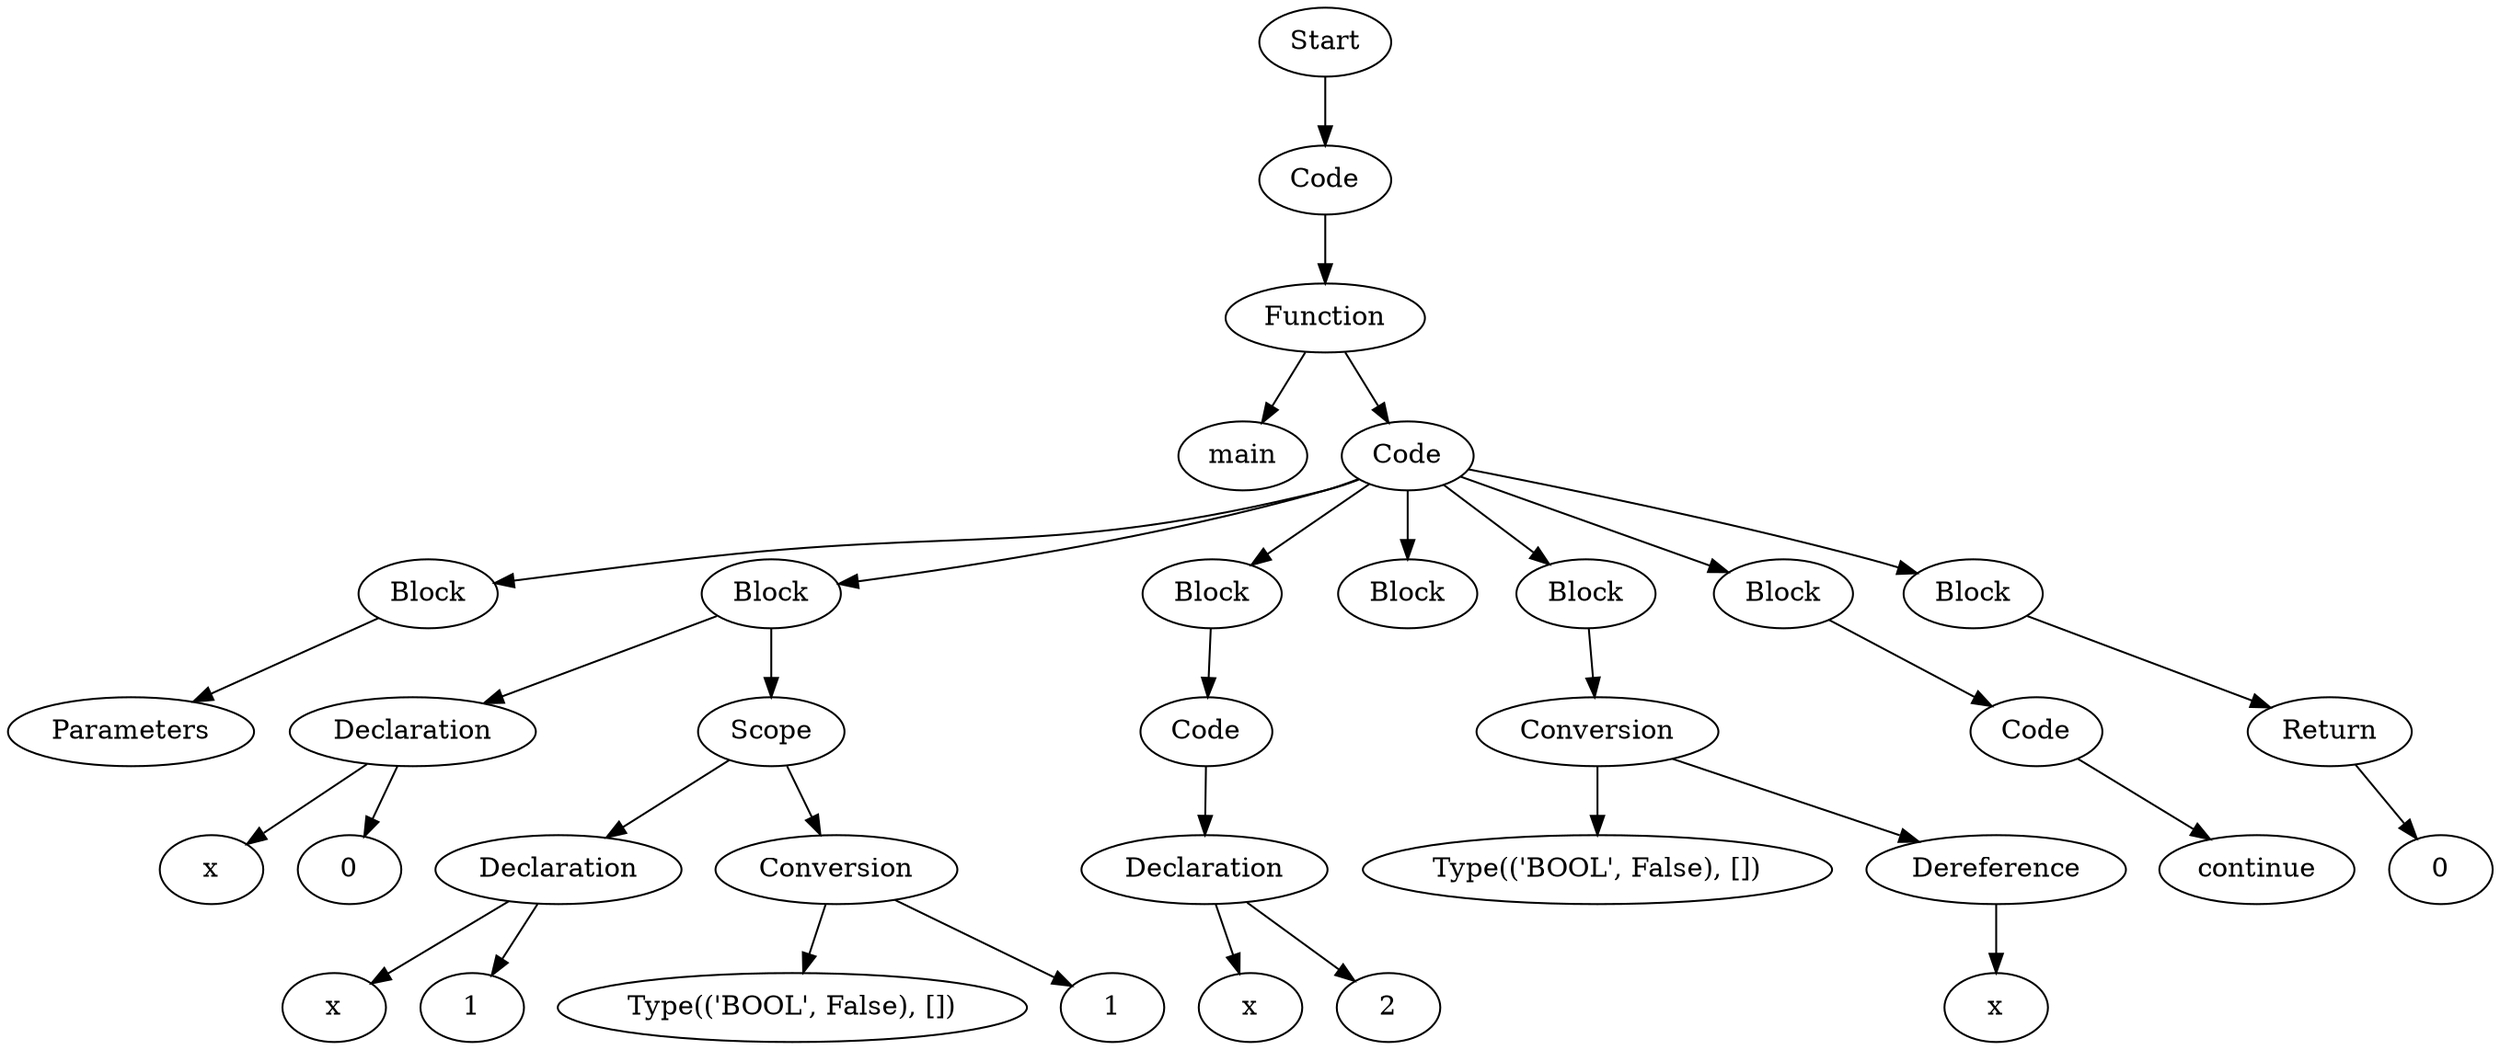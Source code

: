 digraph AST {
  "131879694768096" [label="Start"];
  "131879694768096" -> "131879694693328";
  "131879694693328" [label="Code"];
  "131879694693328" -> "131879694695056";
  "131879694695056" [label="Function"];
  "131879694695056" -> "131879693396256";
  "131879694695056" -> "131879693400480";
  "131879693396256" [label="main"];
  "131879693400480" [label="Code"];
  "131879693400480" -> "131879693387088";
  "131879693400480" -> "131879693390448";
  "131879693400480" -> "131879693394912";
  "131879693400480" -> "131879693392224";
  "131879693400480" -> "131879693387904";
  "131879693400480" -> "131879693387712";
  "131879693400480" -> "131879693388864";
  "131879693387088" [label="Block"];
  "131879693387088" -> "131879693391216";
  "131879693391216" [label="Parameters"];
  "131879693390448" [label="Block"];
  "131879693390448" -> "131879693397216";
  "131879693390448" -> "131879693400336";
  "131879693397216" [label="Declaration"];
  "131879693397216" -> "131879693397744";
  "131879693397216" -> "131879693396784";
  "131879693397744" [label="x"];
  "131879693396784" [label="0"];
  "131879693400336" [label="Scope"];
  "131879693400336" -> "131879693396400";
  "131879693400336" -> "131879693398608";
  "131879693396400" [label="Declaration"];
  "131879693396400" -> "131879693399424";
  "131879693396400" -> "131879693399616";
  "131879693399424" [label="x"];
  "131879693399616" [label="1"];
  "131879693398608" [label="Conversion"];
  "131879693398608" -> "131879693401776";
  "131879693398608" -> "131879693389920";
  "131879693401776" [label="Type(('BOOL', False), [])"];
  "131879693389920" [label="1"];
  "131879693394912" [label="Block"];
  "131879693394912" -> "131879693395968";
  "131879693395968" [label="Code"];
  "131879693395968" -> "131879693392128";
  "131879693392128" [label="Declaration"];
  "131879693392128" -> "131879693395440";
  "131879693392128" -> "131879693391744";
  "131879693395440" [label="x"];
  "131879693391744" [label="2"];
  "131879693392224" [label="Block"];
  "131879693387904" [label="Block"];
  "131879693387904" -> "131879693395776";
  "131879693395776" [label="Conversion"];
  "131879693395776" -> "131879693399376";
  "131879693395776" -> "131879693400288";
  "131879693399376" [label="Type(('BOOL', False), [])"];
  "131879693400288" [label="Dereference"];
  "131879693400288" -> "131879693394384";
  "131879693394384" [label="x"];
  "131879693387712" [label="Block"];
  "131879693387712" -> "131879693394528";
  "131879693394528" [label="Code"];
  "131879693394528" -> "131879693395248";
  "131879693395248" [label="continue"];
  "131879693388864" [label="Block"];
  "131879693388864" -> "131879693391936";
  "131879693391936" [label="Return"];
  "131879693391936" -> "131879693390112";
  "131879693390112" [label="0"];
}
